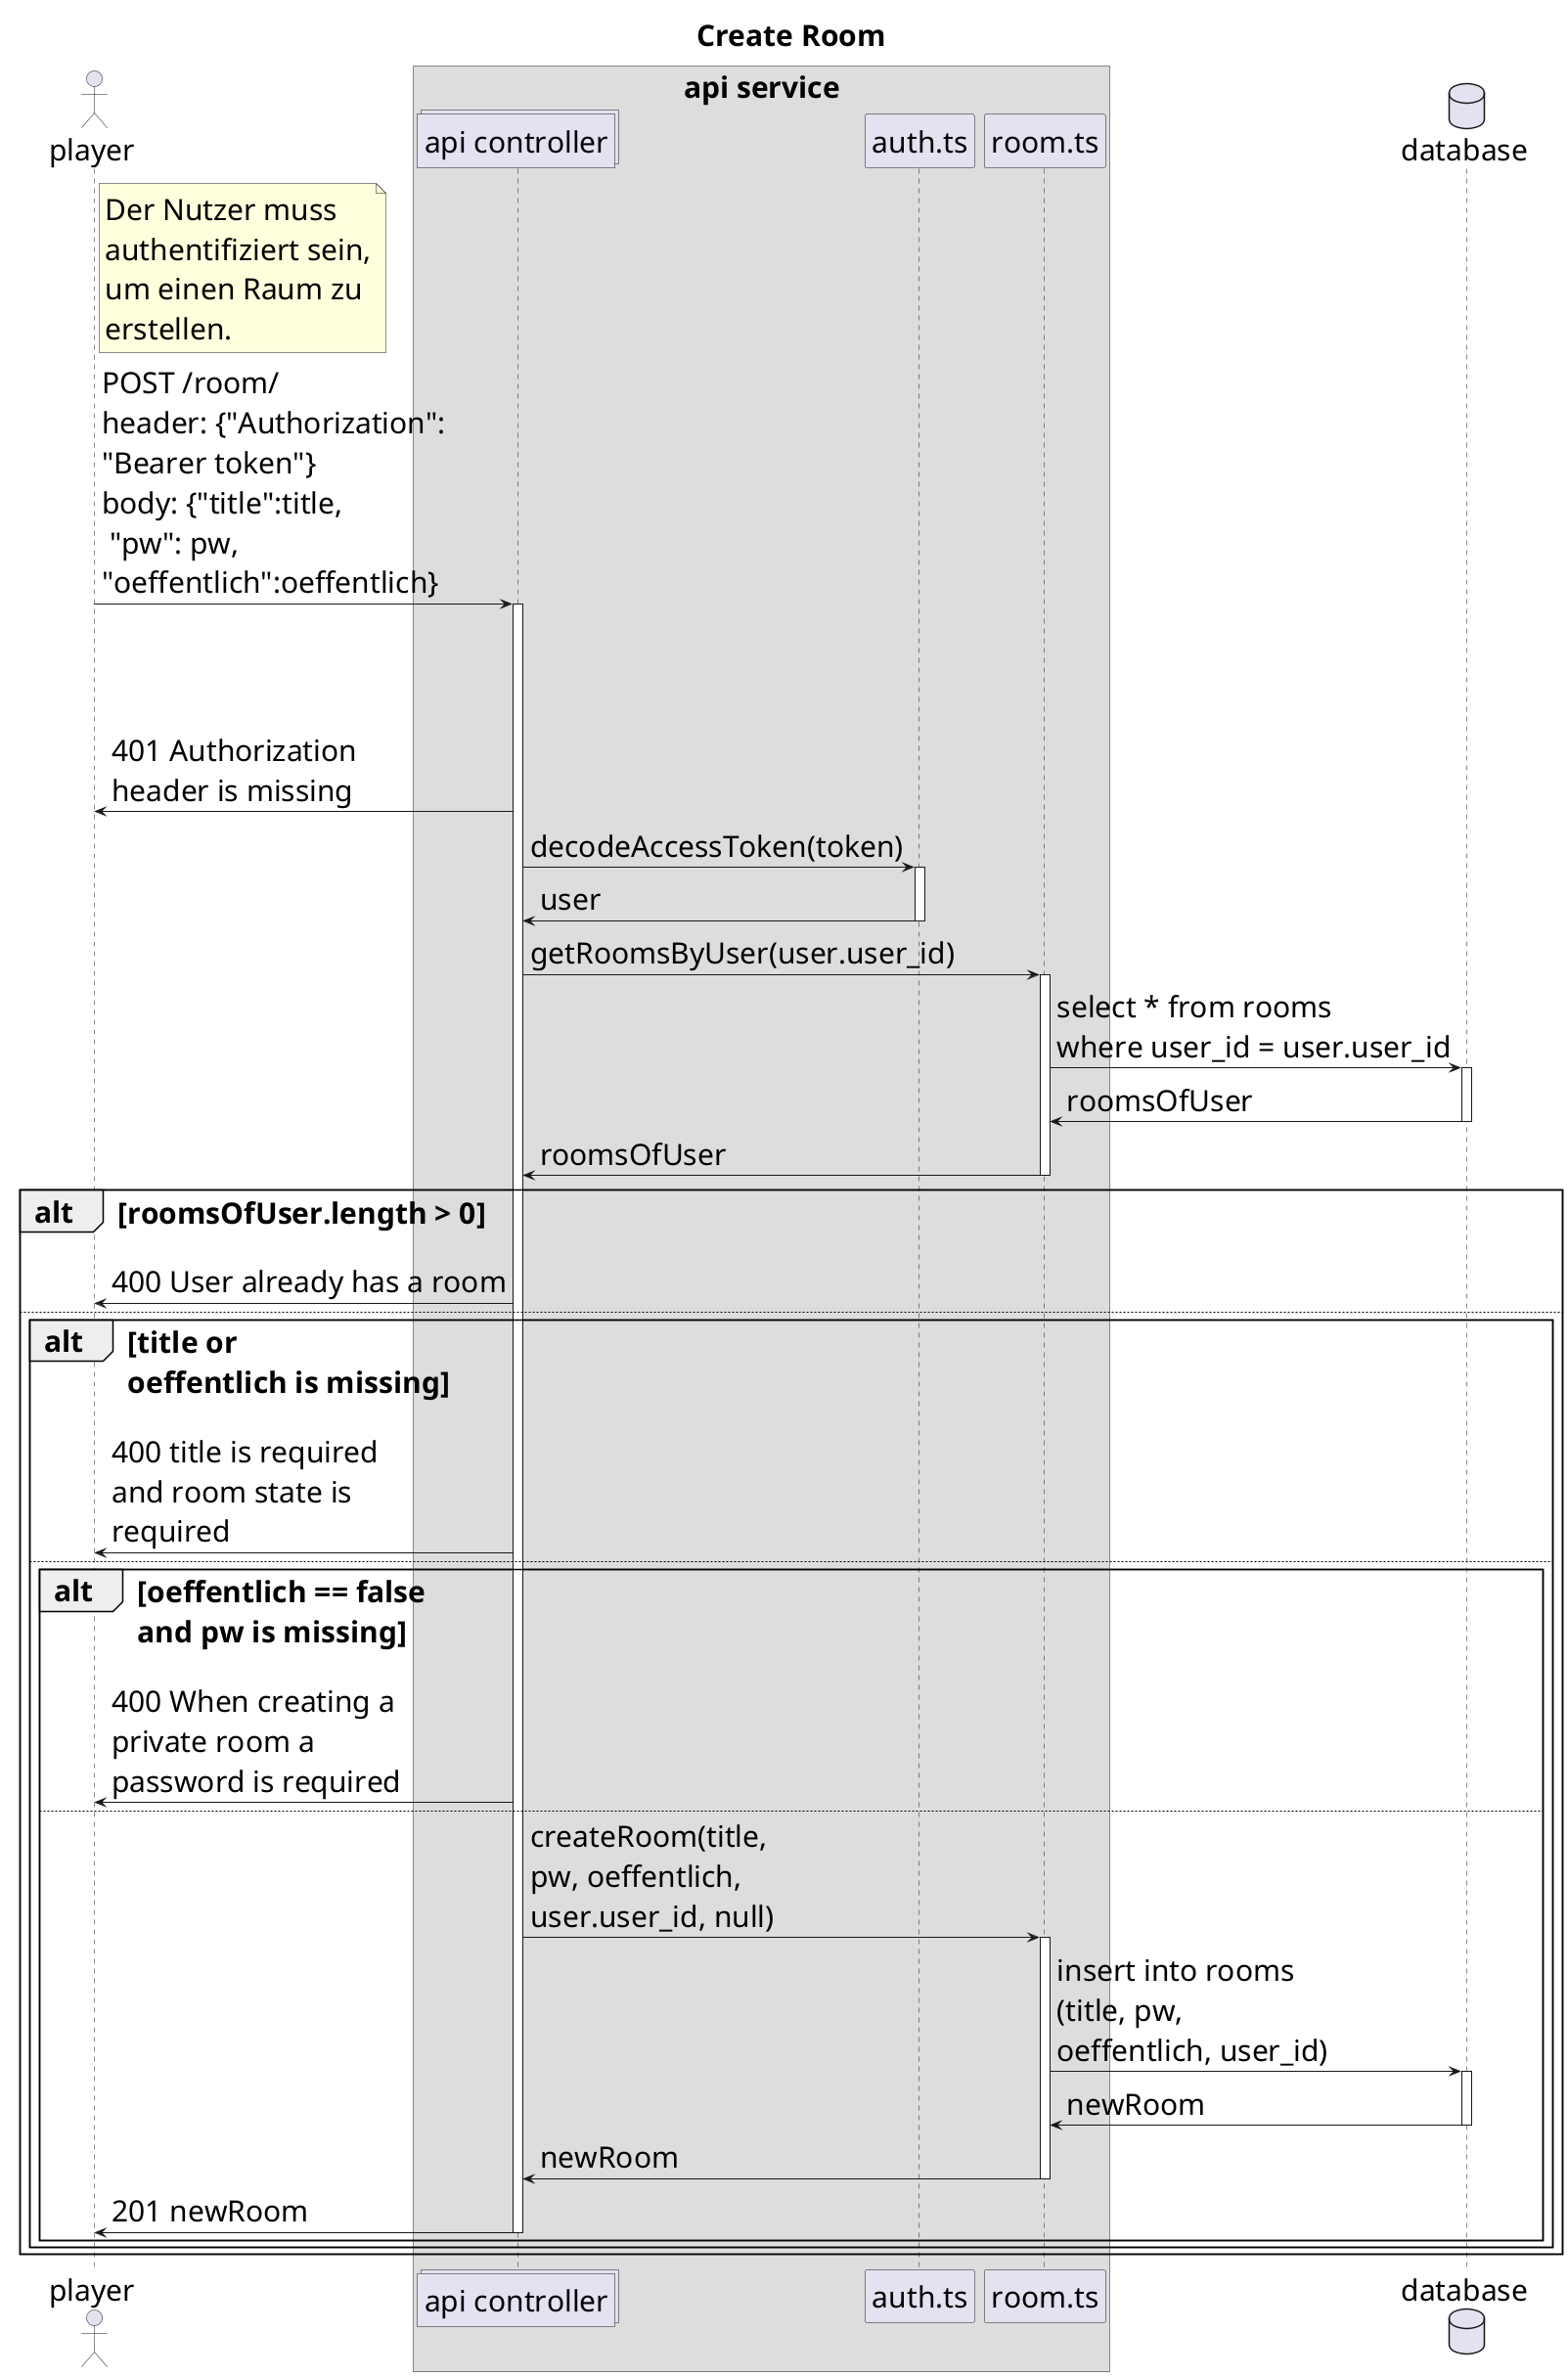 @startuml
title Create Room
skinparam defaultFontSize 30
skinparam componentFontSize 30
skinparam actorFontSize 30
skinparam noteFontSize 30
skinparam sequenceParticipantFontSize 30
skinparam sequenceMessageFontSize 30
skinparam titleFontSize 30
actor player
box "api service"
collections "api controller" as rc
participant "auth.ts" as auth
participant "room.ts" as room 
end box
database database as db

note right of player: Der Nutzer muss\nauthentifiziert sein,\num einen Raum zu\nerstellen.
player -> rc: POST /room/\nheader: {"Authorization":\n"Bearer token"}\nbody: {"title":title,\n "pw": pw,\n"oeffentlich":oeffentlich}
activate rc

alt Authorization\nheader is missing
    rc -> player: 401 Authorization\nheader is missing
else
    rc -> auth: decodeAccessToken(token)
    activate auth
    auth -> rc: user
    deactivate auth
    rc -> room: getRoomsByUser(user.user_id)
    activate room
    room -> db: select * from rooms\nwhere user_id = user.user_id
    activate db
    db -> room: roomsOfUser
    deactivate db
    room -> rc: roomsOfUser
    deactivate room

    alt roomsOfUser.length > 0
        rc -> player: 400 User already has a room
    else
    alt title or\noeffentlich is missing
        rc -> player: 400 title is required\nand room state is\nrequired
    else
        alt oeffentlich == false\nand pw is missing
            rc -> player: 400 When creating a\nprivate room a\npassword is required
        else
            rc -> room: createRoom(title,\npw, oeffentlich,\nuser.user_id, null)
            activate room
            room -> db: insert into rooms\n(title, pw,\noeffentlich, user_id)
            activate db
            db -> room: newRoom
            deactivate db
            room -> rc: newRoom
            deactivate room
            rc -> player: 201 newRoom
            deactivate rc
        end
    end
end
